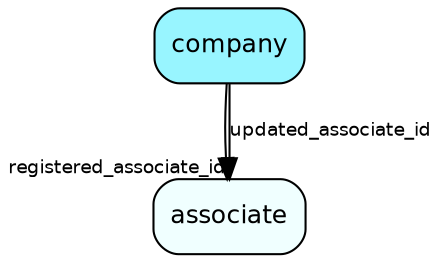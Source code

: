 digraph company  {
node [shape = box style="rounded, filled" fontname = "Helvetica" fontsize = "12" ]
edge [fontname = "Helvetica" fontsize = "9"]

company[fillcolor = "cadetblue1"]
associate[fillcolor = "azure1"]
company -> associate [headlabel = "registered_associate_id"]
company -> associate [label = "updated_associate_id"]
}
